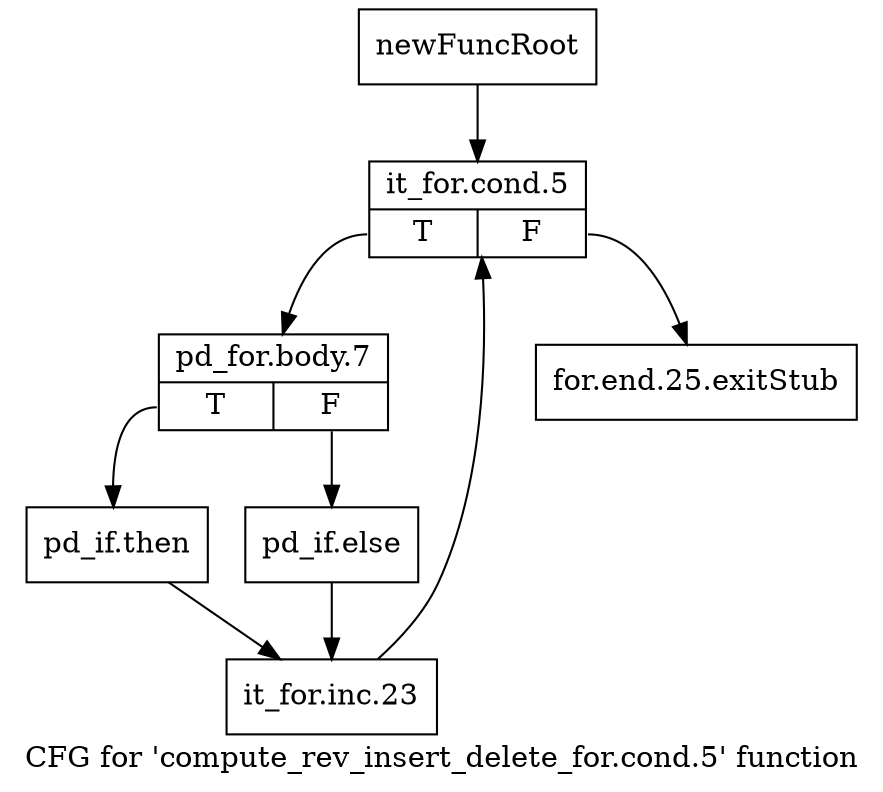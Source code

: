 digraph "CFG for 'compute_rev_insert_delete_for.cond.5' function" {
	label="CFG for 'compute_rev_insert_delete_for.cond.5' function";

	Node0xb3f2660 [shape=record,label="{newFuncRoot}"];
	Node0xb3f2660 -> Node0xb3f2700;
	Node0xb3f26b0 [shape=record,label="{for.end.25.exitStub}"];
	Node0xb3f2700 [shape=record,label="{it_for.cond.5|{<s0>T|<s1>F}}"];
	Node0xb3f2700:s0 -> Node0xb3f2750;
	Node0xb3f2700:s1 -> Node0xb3f26b0;
	Node0xb3f2750 [shape=record,label="{pd_for.body.7|{<s0>T|<s1>F}}"];
	Node0xb3f2750:s0 -> Node0xb3f27f0;
	Node0xb3f2750:s1 -> Node0xb3f27a0;
	Node0xb3f27a0 [shape=record,label="{pd_if.else}"];
	Node0xb3f27a0 -> Node0xb3f2840;
	Node0xb3f27f0 [shape=record,label="{pd_if.then}"];
	Node0xb3f27f0 -> Node0xb3f2840;
	Node0xb3f2840 [shape=record,label="{it_for.inc.23}"];
	Node0xb3f2840 -> Node0xb3f2700;
}
